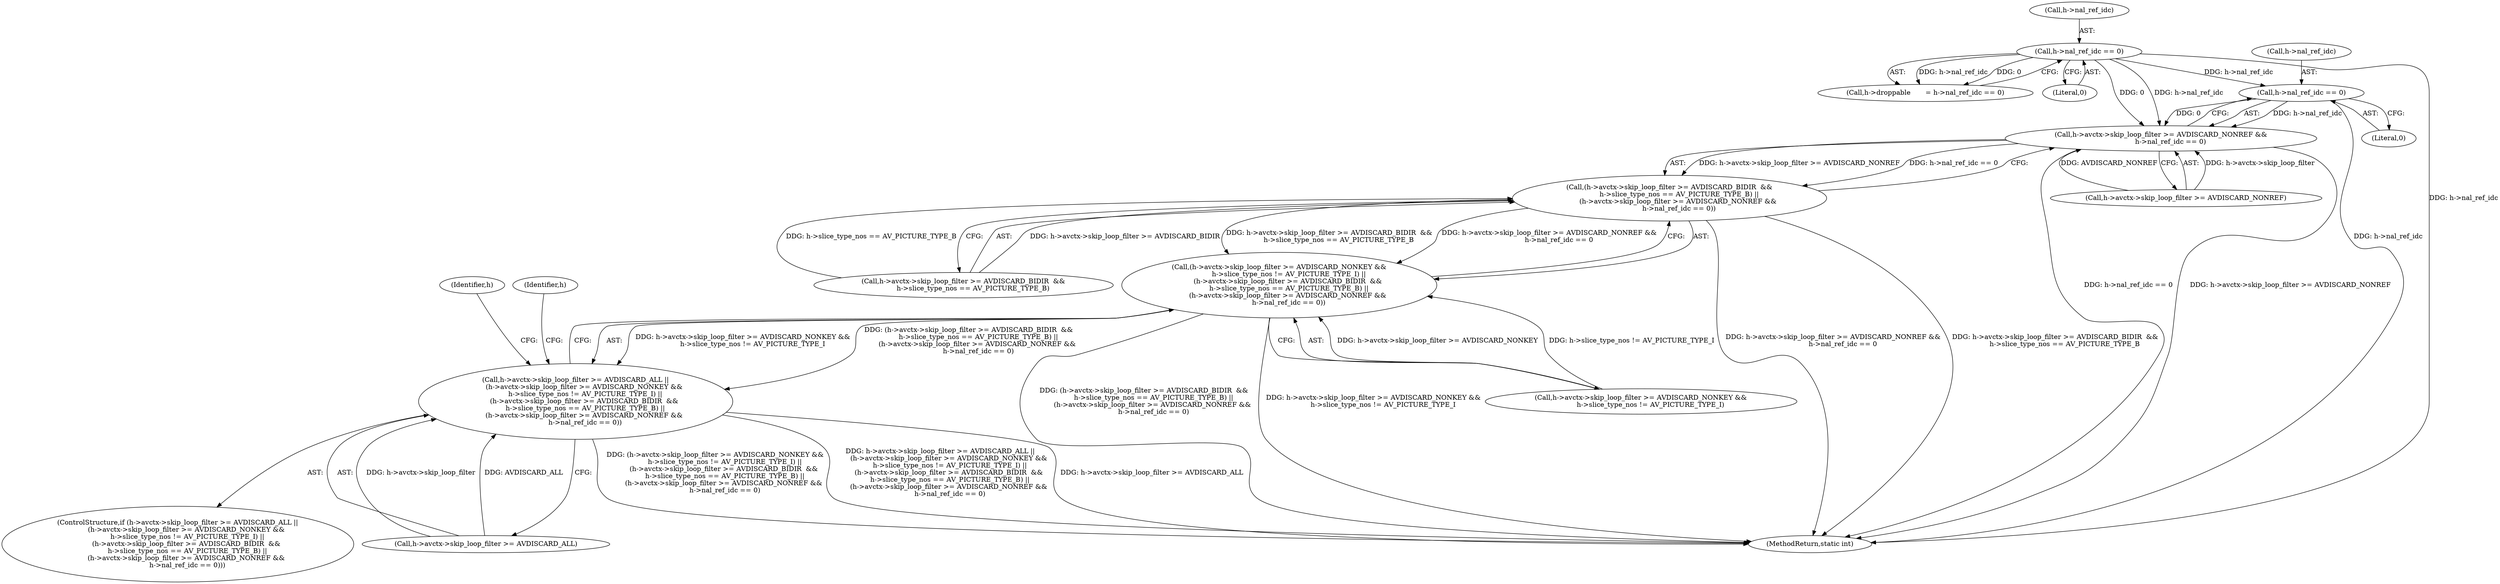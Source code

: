 digraph "0_FFmpeg_29ffeef5e73b8f41ff3a3f2242d356759c66f91f@pointer" {
"1002782" [label="(Call,h->nal_ref_idc == 0)"];
"1001031" [label="(Call,h->nal_ref_idc == 0)"];
"1002774" [label="(Call,h->avctx->skip_loop_filter >= AVDISCARD_NONREF &&\n         h->nal_ref_idc == 0)"];
"1002760" [label="(Call,(h->avctx->skip_loop_filter >= AVDISCARD_BIDIR  &&\n         h->slice_type_nos == AV_PICTURE_TYPE_B) ||\n        (h->avctx->skip_loop_filter >= AVDISCARD_NONREF &&\n         h->nal_ref_idc == 0))"];
"1002746" [label="(Call,(h->avctx->skip_loop_filter >= AVDISCARD_NONKEY &&\n         h->slice_type_nos != AV_PICTURE_TYPE_I) ||\n        (h->avctx->skip_loop_filter >= AVDISCARD_BIDIR  &&\n         h->slice_type_nos == AV_PICTURE_TYPE_B) ||\n        (h->avctx->skip_loop_filter >= AVDISCARD_NONREF &&\n         h->nal_ref_idc == 0))"];
"1002738" [label="(Call,h->avctx->skip_loop_filter >= AVDISCARD_ALL ||\n        (h->avctx->skip_loop_filter >= AVDISCARD_NONKEY &&\n         h->slice_type_nos != AV_PICTURE_TYPE_I) ||\n        (h->avctx->skip_loop_filter >= AVDISCARD_BIDIR  &&\n         h->slice_type_nos == AV_PICTURE_TYPE_B) ||\n        (h->avctx->skip_loop_filter >= AVDISCARD_NONREF &&\n         h->nal_ref_idc == 0))"];
"1002782" [label="(Call,h->nal_ref_idc == 0)"];
"1002783" [label="(Call,h->nal_ref_idc)"];
"1002747" [label="(Call,h->avctx->skip_loop_filter >= AVDISCARD_NONKEY &&\n         h->slice_type_nos != AV_PICTURE_TYPE_I)"];
"1002737" [label="(ControlStructure,if (h->avctx->skip_loop_filter >= AVDISCARD_ALL ||\n        (h->avctx->skip_loop_filter >= AVDISCARD_NONKEY &&\n         h->slice_type_nos != AV_PICTURE_TYPE_I) ||\n        (h->avctx->skip_loop_filter >= AVDISCARD_BIDIR  &&\n         h->slice_type_nos == AV_PICTURE_TYPE_B) ||\n        (h->avctx->skip_loop_filter >= AVDISCARD_NONREF &&\n         h->nal_ref_idc == 0)))"];
"1002760" [label="(Call,(h->avctx->skip_loop_filter >= AVDISCARD_BIDIR  &&\n         h->slice_type_nos == AV_PICTURE_TYPE_B) ||\n        (h->avctx->skip_loop_filter >= AVDISCARD_NONREF &&\n         h->nal_ref_idc == 0))"];
"1002746" [label="(Call,(h->avctx->skip_loop_filter >= AVDISCARD_NONKEY &&\n         h->slice_type_nos != AV_PICTURE_TYPE_I) ||\n        (h->avctx->skip_loop_filter >= AVDISCARD_BIDIR  &&\n         h->slice_type_nos == AV_PICTURE_TYPE_B) ||\n        (h->avctx->skip_loop_filter >= AVDISCARD_NONREF &&\n         h->nal_ref_idc == 0))"];
"1001031" [label="(Call,h->nal_ref_idc == 0)"];
"1002761" [label="(Call,h->avctx->skip_loop_filter >= AVDISCARD_BIDIR  &&\n         h->slice_type_nos == AV_PICTURE_TYPE_B)"];
"1002774" [label="(Call,h->avctx->skip_loop_filter >= AVDISCARD_NONREF &&\n         h->nal_ref_idc == 0)"];
"1001027" [label="(Call,h->droppable       = h->nal_ref_idc == 0)"];
"1001032" [label="(Call,h->nal_ref_idc)"];
"1001035" [label="(Literal,0)"];
"1002739" [label="(Call,h->avctx->skip_loop_filter >= AVDISCARD_ALL)"];
"1002775" [label="(Call,h->avctx->skip_loop_filter >= AVDISCARD_NONREF)"];
"1002796" [label="(Identifier,h)"];
"1002789" [label="(Identifier,h)"];
"1003435" [label="(MethodReturn,static int)"];
"1002786" [label="(Literal,0)"];
"1002738" [label="(Call,h->avctx->skip_loop_filter >= AVDISCARD_ALL ||\n        (h->avctx->skip_loop_filter >= AVDISCARD_NONKEY &&\n         h->slice_type_nos != AV_PICTURE_TYPE_I) ||\n        (h->avctx->skip_loop_filter >= AVDISCARD_BIDIR  &&\n         h->slice_type_nos == AV_PICTURE_TYPE_B) ||\n        (h->avctx->skip_loop_filter >= AVDISCARD_NONREF &&\n         h->nal_ref_idc == 0))"];
"1002782" -> "1002774"  [label="AST: "];
"1002782" -> "1002786"  [label="CFG: "];
"1002783" -> "1002782"  [label="AST: "];
"1002786" -> "1002782"  [label="AST: "];
"1002774" -> "1002782"  [label="CFG: "];
"1002782" -> "1003435"  [label="DDG: h->nal_ref_idc"];
"1002782" -> "1002774"  [label="DDG: h->nal_ref_idc"];
"1002782" -> "1002774"  [label="DDG: 0"];
"1001031" -> "1002782"  [label="DDG: h->nal_ref_idc"];
"1001031" -> "1001027"  [label="AST: "];
"1001031" -> "1001035"  [label="CFG: "];
"1001032" -> "1001031"  [label="AST: "];
"1001035" -> "1001031"  [label="AST: "];
"1001027" -> "1001031"  [label="CFG: "];
"1001031" -> "1003435"  [label="DDG: h->nal_ref_idc"];
"1001031" -> "1001027"  [label="DDG: h->nal_ref_idc"];
"1001031" -> "1001027"  [label="DDG: 0"];
"1001031" -> "1002774"  [label="DDG: h->nal_ref_idc"];
"1001031" -> "1002774"  [label="DDG: 0"];
"1002774" -> "1002760"  [label="AST: "];
"1002774" -> "1002775"  [label="CFG: "];
"1002775" -> "1002774"  [label="AST: "];
"1002760" -> "1002774"  [label="CFG: "];
"1002774" -> "1003435"  [label="DDG: h->nal_ref_idc == 0"];
"1002774" -> "1003435"  [label="DDG: h->avctx->skip_loop_filter >= AVDISCARD_NONREF"];
"1002774" -> "1002760"  [label="DDG: h->avctx->skip_loop_filter >= AVDISCARD_NONREF"];
"1002774" -> "1002760"  [label="DDG: h->nal_ref_idc == 0"];
"1002775" -> "1002774"  [label="DDG: h->avctx->skip_loop_filter"];
"1002775" -> "1002774"  [label="DDG: AVDISCARD_NONREF"];
"1002760" -> "1002746"  [label="AST: "];
"1002760" -> "1002761"  [label="CFG: "];
"1002761" -> "1002760"  [label="AST: "];
"1002746" -> "1002760"  [label="CFG: "];
"1002760" -> "1003435"  [label="DDG: h->avctx->skip_loop_filter >= AVDISCARD_NONREF &&\n         h->nal_ref_idc == 0"];
"1002760" -> "1003435"  [label="DDG: h->avctx->skip_loop_filter >= AVDISCARD_BIDIR  &&\n         h->slice_type_nos == AV_PICTURE_TYPE_B"];
"1002760" -> "1002746"  [label="DDG: h->avctx->skip_loop_filter >= AVDISCARD_BIDIR  &&\n         h->slice_type_nos == AV_PICTURE_TYPE_B"];
"1002760" -> "1002746"  [label="DDG: h->avctx->skip_loop_filter >= AVDISCARD_NONREF &&\n         h->nal_ref_idc == 0"];
"1002761" -> "1002760"  [label="DDG: h->avctx->skip_loop_filter >= AVDISCARD_BIDIR"];
"1002761" -> "1002760"  [label="DDG: h->slice_type_nos == AV_PICTURE_TYPE_B"];
"1002746" -> "1002738"  [label="AST: "];
"1002746" -> "1002747"  [label="CFG: "];
"1002747" -> "1002746"  [label="AST: "];
"1002738" -> "1002746"  [label="CFG: "];
"1002746" -> "1003435"  [label="DDG: (h->avctx->skip_loop_filter >= AVDISCARD_BIDIR  &&\n         h->slice_type_nos == AV_PICTURE_TYPE_B) ||\n        (h->avctx->skip_loop_filter >= AVDISCARD_NONREF &&\n         h->nal_ref_idc == 0)"];
"1002746" -> "1003435"  [label="DDG: h->avctx->skip_loop_filter >= AVDISCARD_NONKEY &&\n         h->slice_type_nos != AV_PICTURE_TYPE_I"];
"1002746" -> "1002738"  [label="DDG: h->avctx->skip_loop_filter >= AVDISCARD_NONKEY &&\n         h->slice_type_nos != AV_PICTURE_TYPE_I"];
"1002746" -> "1002738"  [label="DDG: (h->avctx->skip_loop_filter >= AVDISCARD_BIDIR  &&\n         h->slice_type_nos == AV_PICTURE_TYPE_B) ||\n        (h->avctx->skip_loop_filter >= AVDISCARD_NONREF &&\n         h->nal_ref_idc == 0)"];
"1002747" -> "1002746"  [label="DDG: h->avctx->skip_loop_filter >= AVDISCARD_NONKEY"];
"1002747" -> "1002746"  [label="DDG: h->slice_type_nos != AV_PICTURE_TYPE_I"];
"1002738" -> "1002737"  [label="AST: "];
"1002738" -> "1002739"  [label="CFG: "];
"1002739" -> "1002738"  [label="AST: "];
"1002789" -> "1002738"  [label="CFG: "];
"1002796" -> "1002738"  [label="CFG: "];
"1002738" -> "1003435"  [label="DDG: h->avctx->skip_loop_filter >= AVDISCARD_ALL"];
"1002738" -> "1003435"  [label="DDG: (h->avctx->skip_loop_filter >= AVDISCARD_NONKEY &&\n         h->slice_type_nos != AV_PICTURE_TYPE_I) ||\n        (h->avctx->skip_loop_filter >= AVDISCARD_BIDIR  &&\n         h->slice_type_nos == AV_PICTURE_TYPE_B) ||\n        (h->avctx->skip_loop_filter >= AVDISCARD_NONREF &&\n         h->nal_ref_idc == 0)"];
"1002738" -> "1003435"  [label="DDG: h->avctx->skip_loop_filter >= AVDISCARD_ALL ||\n        (h->avctx->skip_loop_filter >= AVDISCARD_NONKEY &&\n         h->slice_type_nos != AV_PICTURE_TYPE_I) ||\n        (h->avctx->skip_loop_filter >= AVDISCARD_BIDIR  &&\n         h->slice_type_nos == AV_PICTURE_TYPE_B) ||\n        (h->avctx->skip_loop_filter >= AVDISCARD_NONREF &&\n         h->nal_ref_idc == 0)"];
"1002739" -> "1002738"  [label="DDG: h->avctx->skip_loop_filter"];
"1002739" -> "1002738"  [label="DDG: AVDISCARD_ALL"];
}
